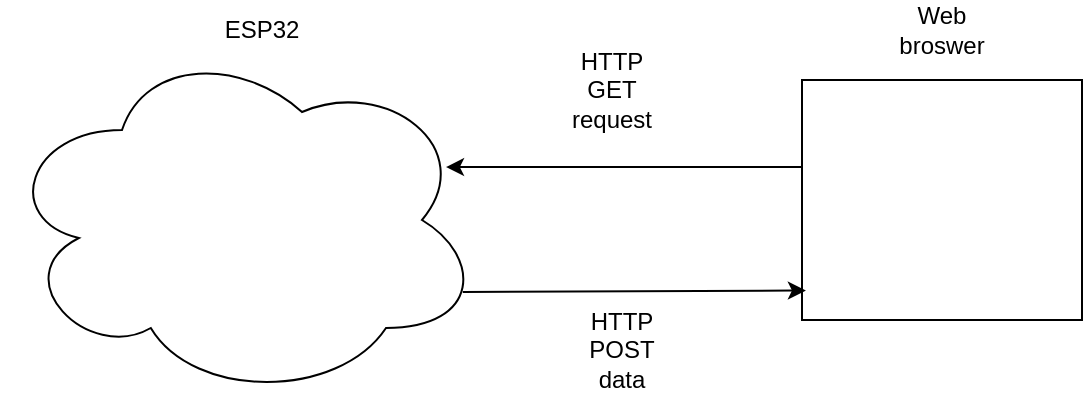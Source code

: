<mxfile version="26.1.0">
  <diagram name="Page-1" id="Ausza3RnCuT82NAeGiDv">
    <mxGraphModel dx="1050" dy="522" grid="1" gridSize="10" guides="1" tooltips="1" connect="1" arrows="1" fold="1" page="1" pageScale="1" pageWidth="850" pageHeight="1100" math="0" shadow="0">
      <root>
        <mxCell id="0" />
        <mxCell id="1" parent="0" />
        <mxCell id="TrrQ1sp_gKKCBTN91TIz-1" value="" style="ellipse;shape=cloud;whiteSpace=wrap;html=1;" vertex="1" parent="1">
          <mxGeometry x="120" y="180" width="240" height="180" as="geometry" />
        </mxCell>
        <mxCell id="TrrQ1sp_gKKCBTN91TIz-3" value="" style="rounded=0;whiteSpace=wrap;html=1;" vertex="1" parent="1">
          <mxGeometry x="520" y="200" width="140" height="120" as="geometry" />
        </mxCell>
        <mxCell id="TrrQ1sp_gKKCBTN91TIz-4" value="" style="endArrow=classic;html=1;rounded=0;entryX=0.925;entryY=0.353;entryDx=0;entryDy=0;entryPerimeter=0;exitX=0;exitY=0.363;exitDx=0;exitDy=0;exitPerimeter=0;" edge="1" parent="1" source="TrrQ1sp_gKKCBTN91TIz-3" target="TrrQ1sp_gKKCBTN91TIz-1">
          <mxGeometry width="50" height="50" relative="1" as="geometry">
            <mxPoint x="400" y="300" as="sourcePoint" />
            <mxPoint x="450" y="250" as="targetPoint" />
          </mxGeometry>
        </mxCell>
        <mxCell id="TrrQ1sp_gKKCBTN91TIz-6" value="HTTP GET request" style="text;html=1;align=center;verticalAlign=middle;whiteSpace=wrap;rounded=0;" vertex="1" parent="1">
          <mxGeometry x="395" y="190" width="60" height="30" as="geometry" />
        </mxCell>
        <mxCell id="TrrQ1sp_gKKCBTN91TIz-7" value="" style="endArrow=classic;html=1;rounded=0;entryX=0.014;entryY=0.877;entryDx=0;entryDy=0;entryPerimeter=0;exitX=0.96;exitY=0.7;exitDx=0;exitDy=0;exitPerimeter=0;" edge="1" parent="1" source="TrrQ1sp_gKKCBTN91TIz-1" target="TrrQ1sp_gKKCBTN91TIz-3">
          <mxGeometry width="50" height="50" relative="1" as="geometry">
            <mxPoint x="530" y="254" as="sourcePoint" />
            <mxPoint x="352" y="254" as="targetPoint" />
          </mxGeometry>
        </mxCell>
        <mxCell id="TrrQ1sp_gKKCBTN91TIz-8" value="HTTP POST data" style="text;html=1;align=center;verticalAlign=middle;whiteSpace=wrap;rounded=0;" vertex="1" parent="1">
          <mxGeometry x="400" y="320" width="60" height="30" as="geometry" />
        </mxCell>
        <mxCell id="TrrQ1sp_gKKCBTN91TIz-9" value="Web broswer" style="text;html=1;align=center;verticalAlign=middle;whiteSpace=wrap;rounded=0;" vertex="1" parent="1">
          <mxGeometry x="560" y="160" width="60" height="30" as="geometry" />
        </mxCell>
        <mxCell id="TrrQ1sp_gKKCBTN91TIz-10" value="ESP32" style="text;html=1;align=center;verticalAlign=middle;whiteSpace=wrap;rounded=0;" vertex="1" parent="1">
          <mxGeometry x="220" y="160" width="60" height="30" as="geometry" />
        </mxCell>
      </root>
    </mxGraphModel>
  </diagram>
</mxfile>
